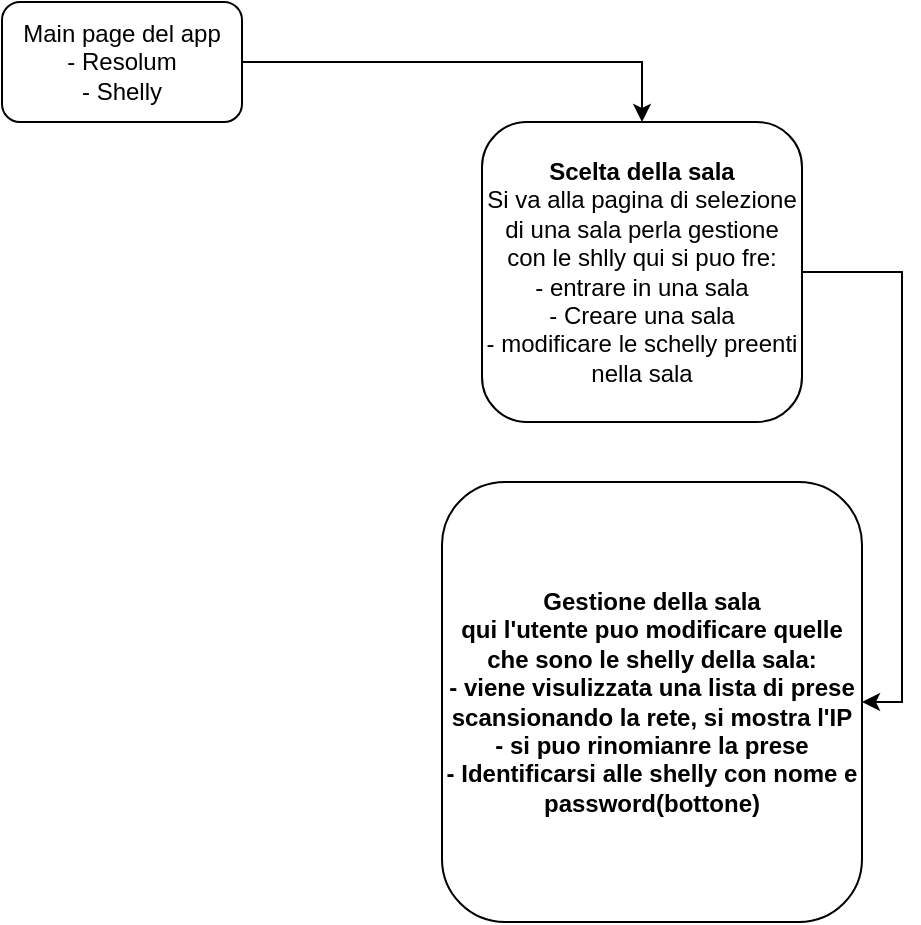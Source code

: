 <mxfile version="24.7.16">
  <diagram name="Pagina-1" id="1UcLQV_8pzfKl2Z71nZU">
    <mxGraphModel dx="874" dy="480" grid="1" gridSize="10" guides="1" tooltips="1" connect="1" arrows="1" fold="1" page="1" pageScale="1" pageWidth="827" pageHeight="1169" math="0" shadow="0">
      <root>
        <mxCell id="0" />
        <mxCell id="1" parent="0" />
        <mxCell id="KmxpHJegTqYbhHFbXzw4-3" style="edgeStyle=orthogonalEdgeStyle;rounded=0;orthogonalLoop=1;jettySize=auto;html=1;exitX=1;exitY=0.5;exitDx=0;exitDy=0;entryX=0.5;entryY=0;entryDx=0;entryDy=0;" edge="1" parent="1" source="KmxpHJegTqYbhHFbXzw4-1" target="KmxpHJegTqYbhHFbXzw4-2">
          <mxGeometry relative="1" as="geometry" />
        </mxCell>
        <mxCell id="KmxpHJegTqYbhHFbXzw4-1" value="&lt;div&gt;Main page del app&lt;/div&gt;&lt;div&gt;- Resolum&lt;/div&gt;&lt;div&gt;- Shelly&lt;br&gt;&lt;/div&gt;" style="rounded=1;whiteSpace=wrap;html=1;" vertex="1" parent="1">
          <mxGeometry x="240" y="40" width="120" height="60" as="geometry" />
        </mxCell>
        <mxCell id="KmxpHJegTqYbhHFbXzw4-7" style="edgeStyle=orthogonalEdgeStyle;rounded=0;orthogonalLoop=1;jettySize=auto;html=1;exitX=1;exitY=0.5;exitDx=0;exitDy=0;entryX=1;entryY=0.5;entryDx=0;entryDy=0;" edge="1" parent="1" source="KmxpHJegTqYbhHFbXzw4-2" target="KmxpHJegTqYbhHFbXzw4-6">
          <mxGeometry relative="1" as="geometry" />
        </mxCell>
        <mxCell id="KmxpHJegTqYbhHFbXzw4-2" value="&lt;div&gt;&lt;b&gt;Scelta della sala&lt;/b&gt;&lt;br&gt;&lt;/div&gt;&lt;div&gt;Si va alla pagina di selezione di una sala perla gestione con le shlly qui si puo fre:&lt;/div&gt;&lt;div&gt;- entrare in una sala&lt;/div&gt;&lt;div&gt;- Creare una sala&lt;/div&gt;&lt;div&gt;- modificare le schelly preenti nella sala&lt;br&gt;&lt;/div&gt;" style="rounded=1;whiteSpace=wrap;html=1;" vertex="1" parent="1">
          <mxGeometry x="480" y="100" width="160" height="150" as="geometry" />
        </mxCell>
        <mxCell id="KmxpHJegTqYbhHFbXzw4-6" value="&lt;div&gt;&lt;b&gt;Gestione della sala&lt;br&gt;&lt;/b&gt;&lt;/div&gt;&lt;div&gt;&lt;b&gt;qui l&#39;utente puo modificare quelle che sono le shelly della sala:&lt;/b&gt;&lt;/div&gt;&lt;div&gt;&lt;b&gt;- viene visulizzata una lista di prese scansionando la rete, si mostra l&#39;IP&lt;/b&gt;&lt;/div&gt;&lt;div&gt;&lt;b&gt;- si puo rinomianre la prese &lt;br&gt;&lt;/b&gt;&lt;/div&gt;&lt;b&gt;- Identificarsi alle shelly con nome e password(bottone)&lt;br&gt;&lt;/b&gt;" style="rounded=1;whiteSpace=wrap;html=1;" vertex="1" parent="1">
          <mxGeometry x="460" y="280" width="210" height="220" as="geometry" />
        </mxCell>
      </root>
    </mxGraphModel>
  </diagram>
</mxfile>
